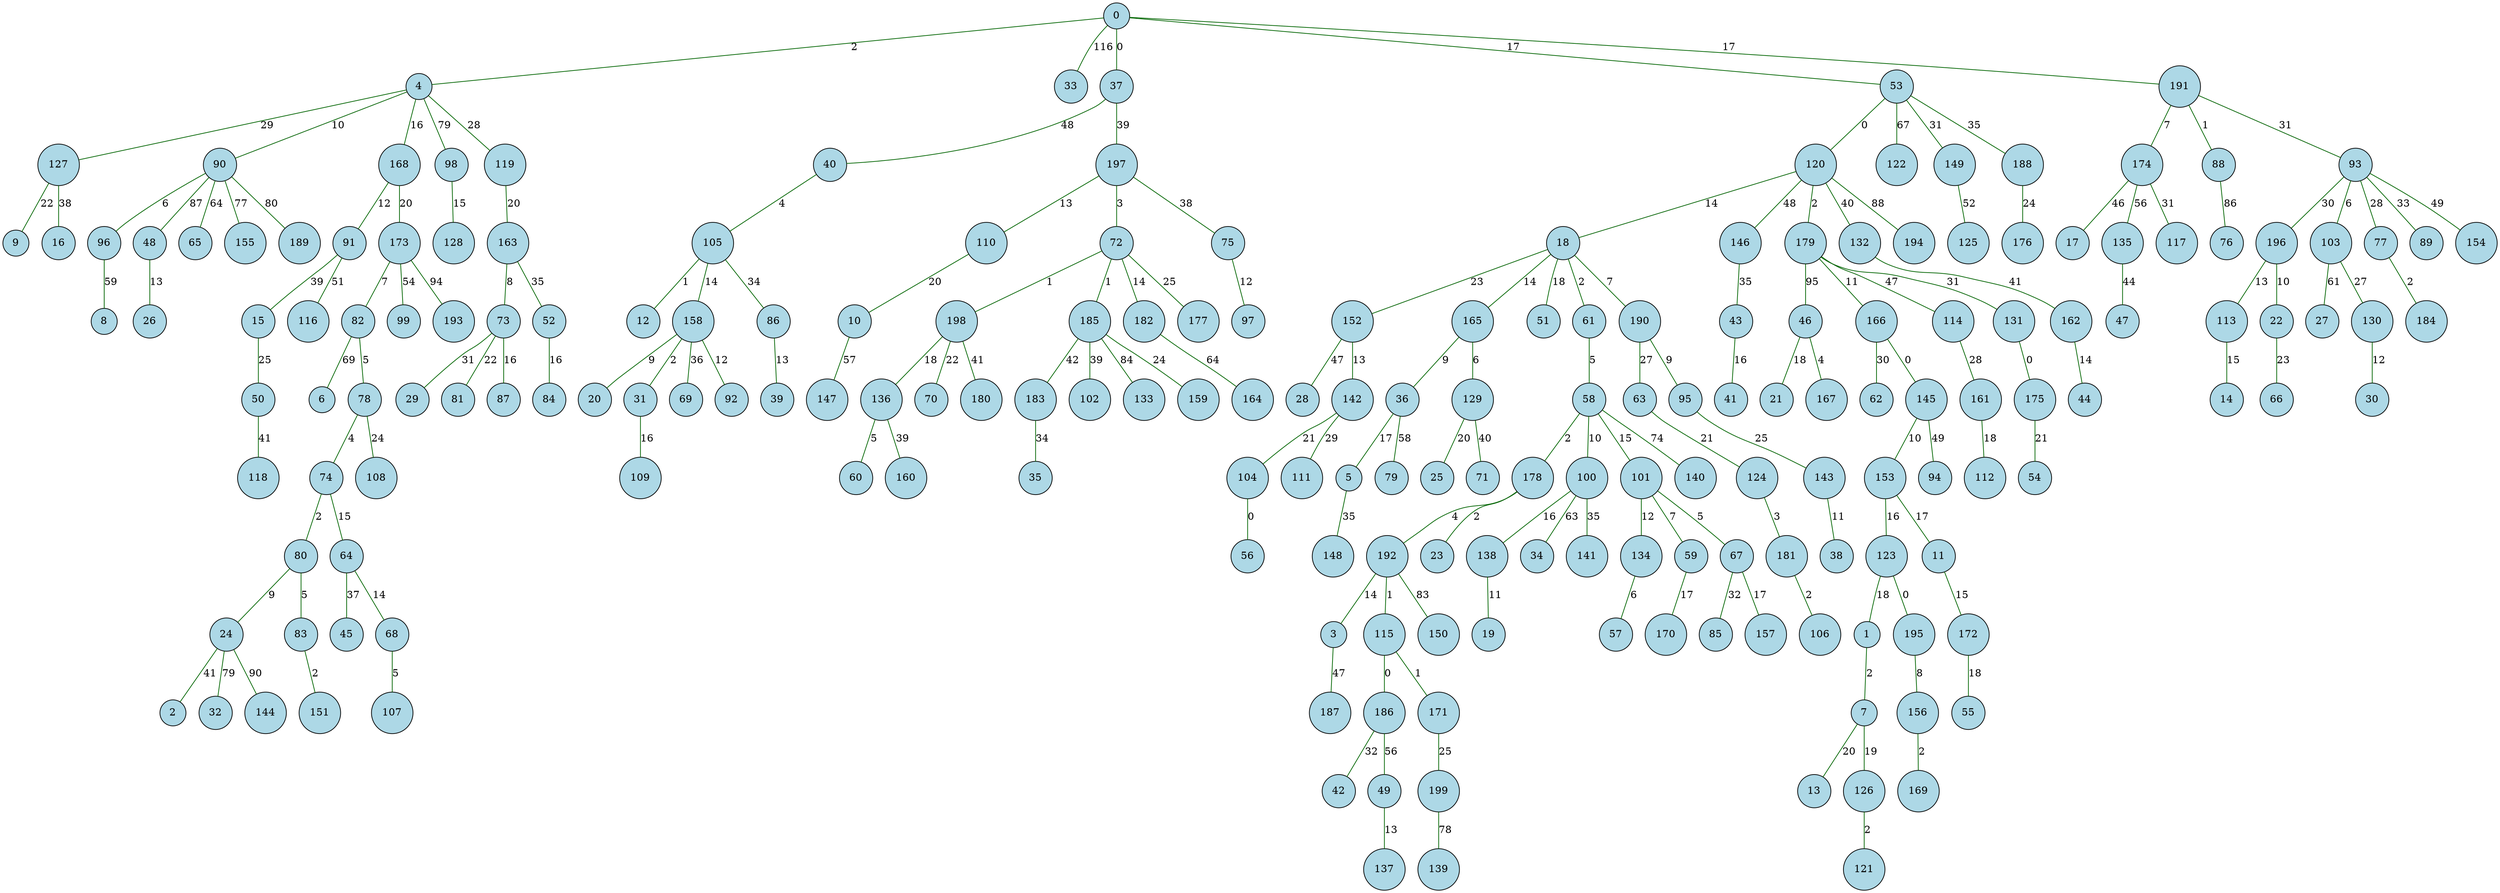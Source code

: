graph SingleSource {
  node [shape=circle, style=filled, fillcolor=lightblue];
  edge [color=darkgreen];
  123 -- 1 [label="18"];
  24 -- 2 [label="41"];
  192 -- 3 [label="14"];
  0 -- 4 [label="2"];
  36 -- 5 [label="17"];
  82 -- 6 [label="69"];
  1 -- 7 [label="2"];
  96 -- 8 [label="59"];
  127 -- 9 [label="22"];
  110 -- 10 [label="20"];
  153 -- 11 [label="17"];
  105 -- 12 [label="1"];
  7 -- 13 [label="20"];
  113 -- 14 [label="15"];
  91 -- 15 [label="39"];
  127 -- 16 [label="38"];
  174 -- 17 [label="46"];
  120 -- 18 [label="14"];
  138 -- 19 [label="11"];
  158 -- 20 [label="9"];
  46 -- 21 [label="18"];
  196 -- 22 [label="10"];
  178 -- 23 [label="2"];
  80 -- 24 [label="9"];
  129 -- 25 [label="20"];
  48 -- 26 [label="13"];
  103 -- 27 [label="61"];
  152 -- 28 [label="47"];
  73 -- 29 [label="31"];
  130 -- 30 [label="12"];
  158 -- 31 [label="2"];
  24 -- 32 [label="79"];
  0 -- 33 [label="116"];
  100 -- 34 [label="63"];
  183 -- 35 [label="34"];
  165 -- 36 [label="9"];
  0 -- 37 [label="0"];
  143 -- 38 [label="11"];
  86 -- 39 [label="13"];
  37 -- 40 [label="48"];
  43 -- 41 [label="16"];
  186 -- 42 [label="32"];
  146 -- 43 [label="35"];
  162 -- 44 [label="14"];
  64 -- 45 [label="37"];
  179 -- 46 [label="95"];
  135 -- 47 [label="44"];
  90 -- 48 [label="87"];
  186 -- 49 [label="56"];
  15 -- 50 [label="25"];
  18 -- 51 [label="18"];
  163 -- 52 [label="35"];
  0 -- 53 [label="17"];
  175 -- 54 [label="21"];
  172 -- 55 [label="18"];
  104 -- 56 [label="0"];
  134 -- 57 [label="6"];
  61 -- 58 [label="5"];
  101 -- 59 [label="7"];
  136 -- 60 [label="5"];
  18 -- 61 [label="2"];
  166 -- 62 [label="30"];
  190 -- 63 [label="27"];
  74 -- 64 [label="15"];
  90 -- 65 [label="64"];
  22 -- 66 [label="23"];
  101 -- 67 [label="5"];
  64 -- 68 [label="14"];
  158 -- 69 [label="36"];
  198 -- 70 [label="22"];
  129 -- 71 [label="40"];
  197 -- 72 [label="3"];
  163 -- 73 [label="8"];
  78 -- 74 [label="4"];
  197 -- 75 [label="38"];
  88 -- 76 [label="86"];
  93 -- 77 [label="28"];
  82 -- 78 [label="5"];
  36 -- 79 [label="58"];
  74 -- 80 [label="2"];
  73 -- 81 [label="22"];
  173 -- 82 [label="7"];
  80 -- 83 [label="5"];
  52 -- 84 [label="16"];
  67 -- 85 [label="32"];
  105 -- 86 [label="34"];
  73 -- 87 [label="16"];
  191 -- 88 [label="1"];
  93 -- 89 [label="33"];
  4 -- 90 [label="10"];
  168 -- 91 [label="12"];
  158 -- 92 [label="12"];
  191 -- 93 [label="31"];
  145 -- 94 [label="49"];
  190 -- 95 [label="9"];
  90 -- 96 [label="6"];
  75 -- 97 [label="12"];
  4 -- 98 [label="79"];
  173 -- 99 [label="54"];
  58 -- 100 [label="10"];
  58 -- 101 [label="15"];
  185 -- 102 [label="39"];
  93 -- 103 [label="6"];
  142 -- 104 [label="21"];
  40 -- 105 [label="4"];
  181 -- 106 [label="2"];
  68 -- 107 [label="5"];
  78 -- 108 [label="24"];
  31 -- 109 [label="16"];
  197 -- 110 [label="13"];
  142 -- 111 [label="29"];
  161 -- 112 [label="18"];
  196 -- 113 [label="13"];
  179 -- 114 [label="47"];
  192 -- 115 [label="1"];
  91 -- 116 [label="51"];
  174 -- 117 [label="31"];
  50 -- 118 [label="41"];
  4 -- 119 [label="28"];
  53 -- 120 [label="0"];
  126 -- 121 [label="2"];
  53 -- 122 [label="67"];
  153 -- 123 [label="16"];
  63 -- 124 [label="21"];
  149 -- 125 [label="52"];
  7 -- 126 [label="19"];
  4 -- 127 [label="29"];
  98 -- 128 [label="15"];
  165 -- 129 [label="6"];
  103 -- 130 [label="27"];
  179 -- 131 [label="31"];
  120 -- 132 [label="40"];
  185 -- 133 [label="84"];
  101 -- 134 [label="12"];
  174 -- 135 [label="56"];
  198 -- 136 [label="18"];
  49 -- 137 [label="13"];
  100 -- 138 [label="16"];
  199 -- 139 [label="78"];
  58 -- 140 [label="74"];
  100 -- 141 [label="35"];
  152 -- 142 [label="13"];
  95 -- 143 [label="25"];
  24 -- 144 [label="90"];
  166 -- 145 [label="0"];
  120 -- 146 [label="48"];
  10 -- 147 [label="57"];
  5 -- 148 [label="35"];
  53 -- 149 [label="31"];
  192 -- 150 [label="83"];
  83 -- 151 [label="2"];
  18 -- 152 [label="23"];
  145 -- 153 [label="10"];
  93 -- 154 [label="49"];
  90 -- 155 [label="77"];
  195 -- 156 [label="8"];
  67 -- 157 [label="17"];
  105 -- 158 [label="14"];
  185 -- 159 [label="24"];
  136 -- 160 [label="39"];
  114 -- 161 [label="28"];
  132 -- 162 [label="41"];
  119 -- 163 [label="20"];
  182 -- 164 [label="64"];
  18 -- 165 [label="14"];
  179 -- 166 [label="11"];
  46 -- 167 [label="4"];
  4 -- 168 [label="16"];
  156 -- 169 [label="2"];
  59 -- 170 [label="17"];
  115 -- 171 [label="1"];
  11 -- 172 [label="15"];
  168 -- 173 [label="20"];
  191 -- 174 [label="7"];
  131 -- 175 [label="0"];
  188 -- 176 [label="24"];
  72 -- 177 [label="25"];
  58 -- 178 [label="2"];
  120 -- 179 [label="2"];
  198 -- 180 [label="41"];
  124 -- 181 [label="3"];
  72 -- 182 [label="14"];
  185 -- 183 [label="42"];
  77 -- 184 [label="2"];
  72 -- 185 [label="1"];
  115 -- 186 [label="0"];
  3 -- 187 [label="47"];
  53 -- 188 [label="35"];
  90 -- 189 [label="80"];
  18 -- 190 [label="7"];
  0 -- 191 [label="17"];
  178 -- 192 [label="4"];
  173 -- 193 [label="94"];
  120 -- 194 [label="88"];
  123 -- 195 [label="0"];
  93 -- 196 [label="30"];
  37 -- 197 [label="39"];
  72 -- 198 [label="1"];
  171 -- 199 [label="25"];
}
